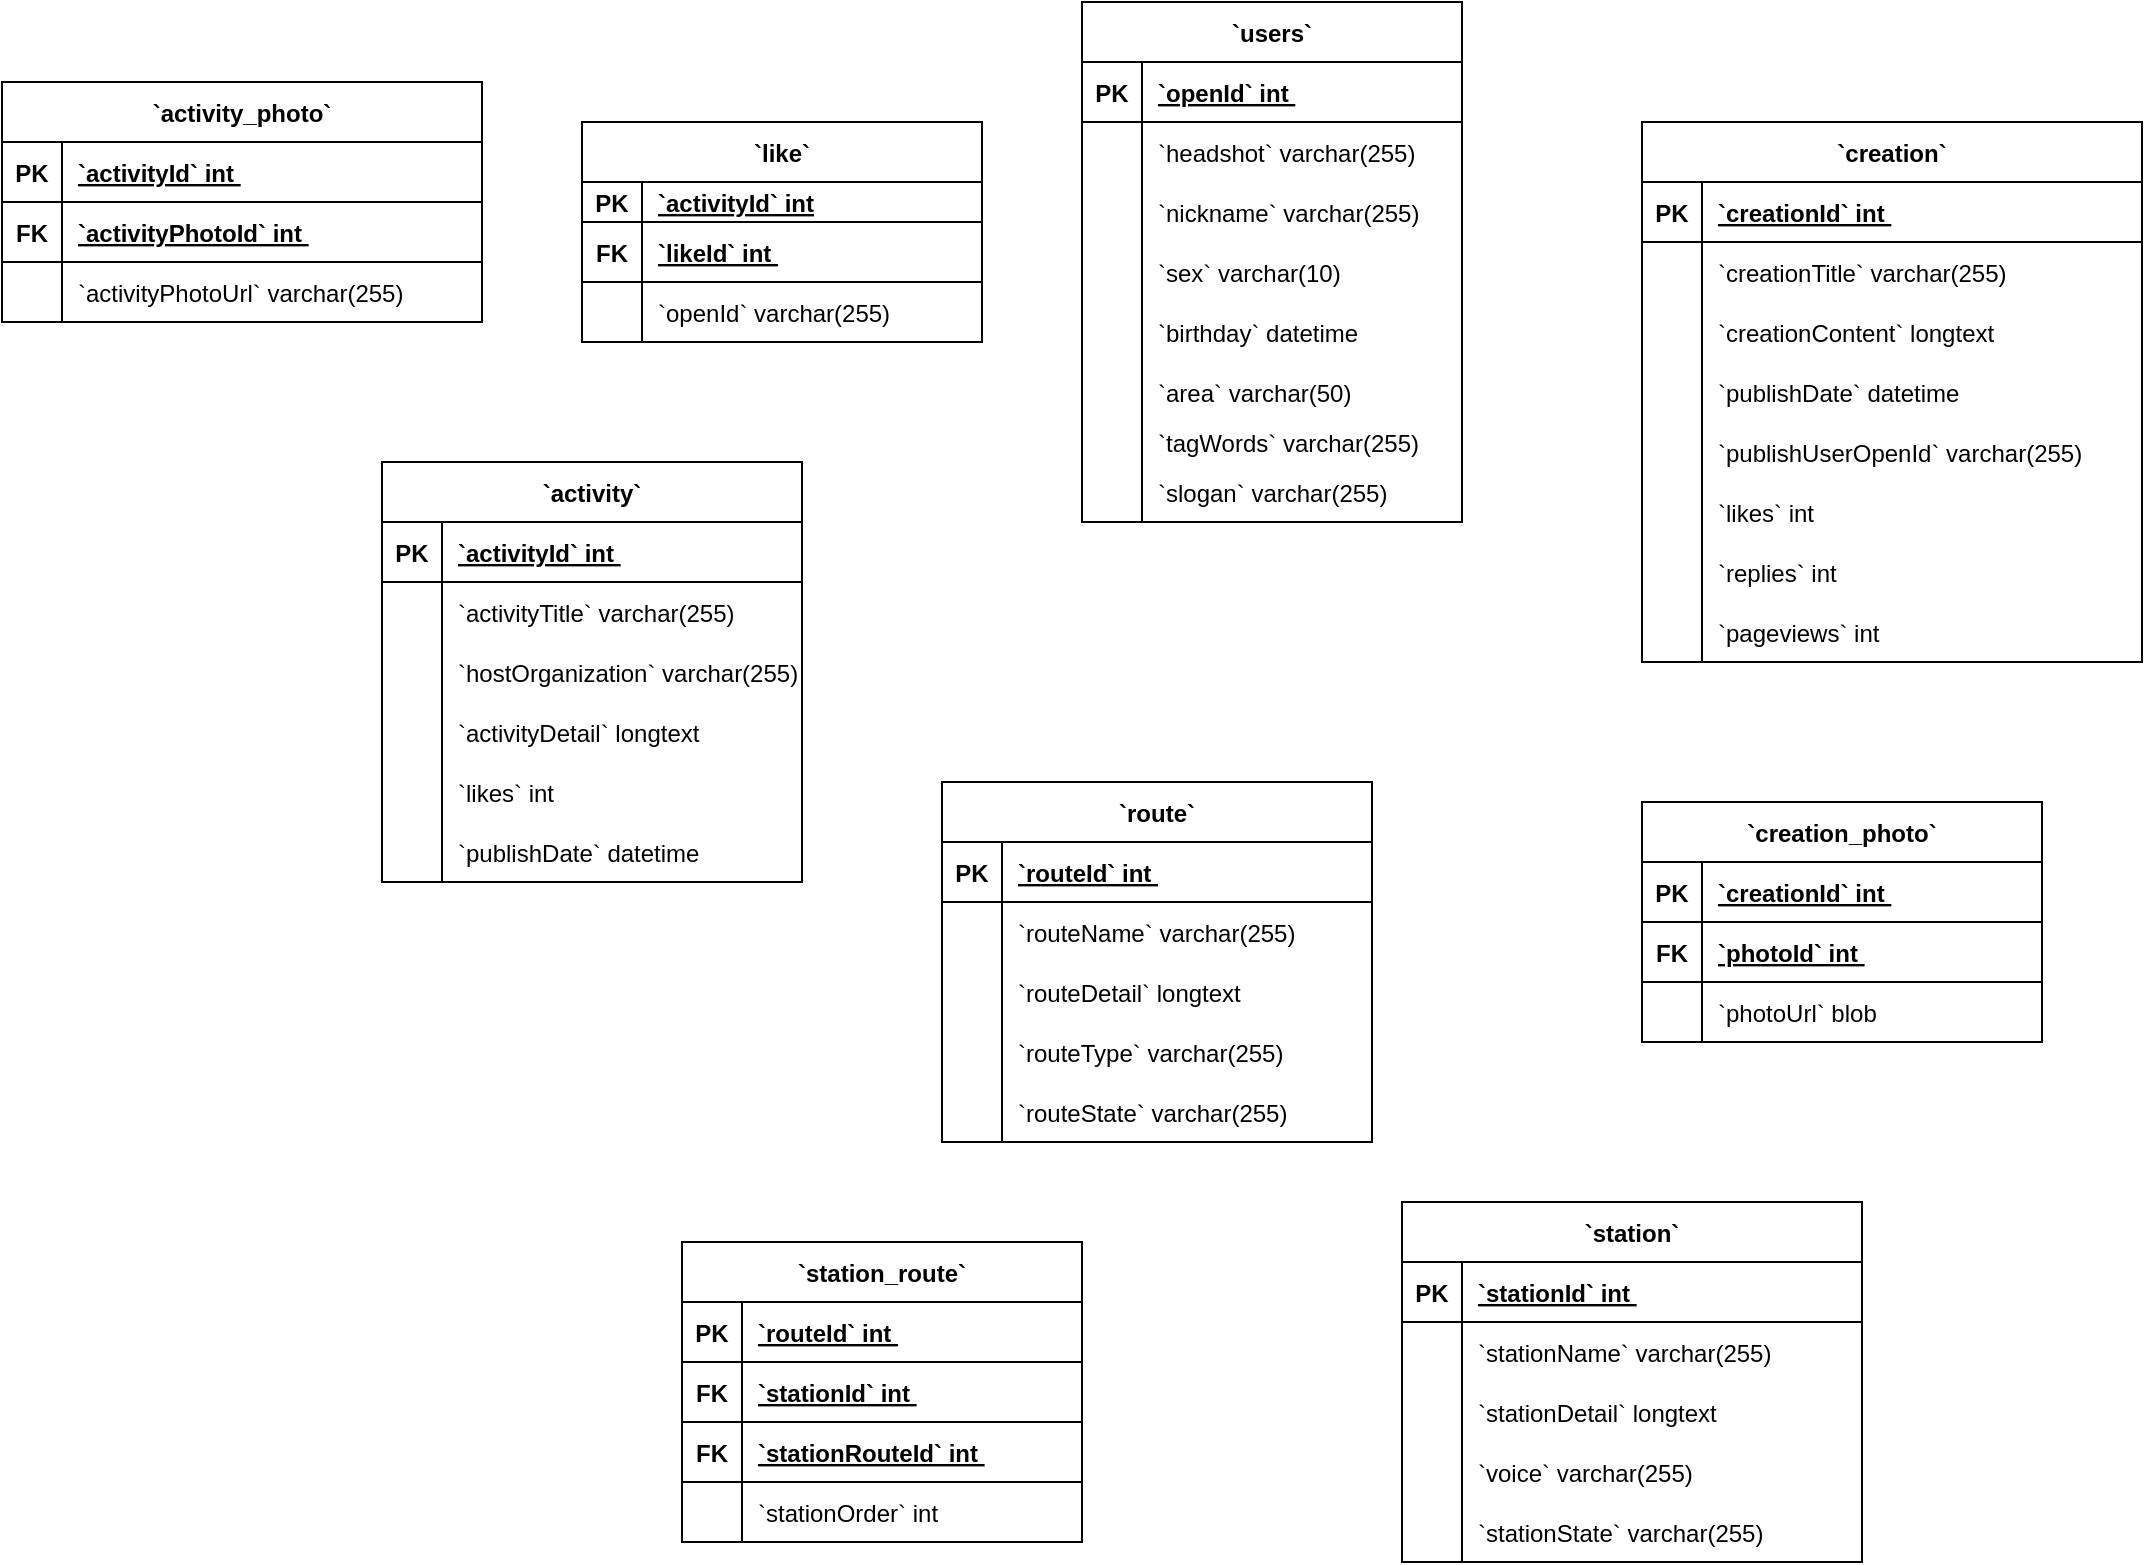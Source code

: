 <mxfile version="20.5.1" type="github">
  <diagram id="R2lEEEUBdFMjLlhIrx00" name="Page-1">
    <mxGraphModel dx="2816" dy="891" grid="1" gridSize="10" guides="1" tooltips="1" connect="1" arrows="1" fold="1" page="1" pageScale="1" pageWidth="850" pageHeight="1100" math="0" shadow="0" extFonts="Permanent Marker^https://fonts.googleapis.com/css?family=Permanent+Marker">
      <root>
        <mxCell id="0" />
        <mxCell id="1" parent="0" />
        <mxCell id="EJQRQw9YelDtH3V-2thK-28" value="`users`" style="shape=table;startSize=30;container=1;collapsible=1;childLayout=tableLayout;fixedRows=1;rowLines=0;fontStyle=1;align=center;resizeLast=1;" vertex="1" parent="1">
          <mxGeometry x="90" y="120" width="190" height="260" as="geometry" />
        </mxCell>
        <mxCell id="EJQRQw9YelDtH3V-2thK-29" value="" style="shape=tableRow;horizontal=0;startSize=0;swimlaneHead=0;swimlaneBody=0;fillColor=none;collapsible=0;dropTarget=0;points=[[0,0.5],[1,0.5]];portConstraint=eastwest;top=0;left=0;right=0;bottom=1;" vertex="1" parent="EJQRQw9YelDtH3V-2thK-28">
          <mxGeometry y="30" width="190" height="30" as="geometry" />
        </mxCell>
        <mxCell id="EJQRQw9YelDtH3V-2thK-30" value="PK" style="shape=partialRectangle;overflow=hidden;connectable=0;fillColor=none;top=0;left=0;bottom=0;right=0;fontStyle=1;" vertex="1" parent="EJQRQw9YelDtH3V-2thK-29">
          <mxGeometry width="30" height="30" as="geometry">
            <mxRectangle width="30" height="30" as="alternateBounds" />
          </mxGeometry>
        </mxCell>
        <mxCell id="EJQRQw9YelDtH3V-2thK-31" value="`openId` int " style="shape=partialRectangle;overflow=hidden;connectable=0;fillColor=none;align=left;top=0;left=0;bottom=0;right=0;spacingLeft=6;fontStyle=5;" vertex="1" parent="EJQRQw9YelDtH3V-2thK-29">
          <mxGeometry x="30" width="160" height="30" as="geometry">
            <mxRectangle width="160" height="30" as="alternateBounds" />
          </mxGeometry>
        </mxCell>
        <mxCell id="EJQRQw9YelDtH3V-2thK-35" value="" style="shape=tableRow;horizontal=0;startSize=0;swimlaneHead=0;swimlaneBody=0;fillColor=none;collapsible=0;dropTarget=0;points=[[0,0.5],[1,0.5]];portConstraint=eastwest;top=0;left=0;right=0;bottom=0;" vertex="1" parent="EJQRQw9YelDtH3V-2thK-28">
          <mxGeometry y="60" width="190" height="30" as="geometry" />
        </mxCell>
        <mxCell id="EJQRQw9YelDtH3V-2thK-36" value="" style="shape=partialRectangle;overflow=hidden;connectable=0;fillColor=none;top=0;left=0;bottom=0;right=0;" vertex="1" parent="EJQRQw9YelDtH3V-2thK-35">
          <mxGeometry width="30" height="30" as="geometry">
            <mxRectangle width="30" height="30" as="alternateBounds" />
          </mxGeometry>
        </mxCell>
        <mxCell id="EJQRQw9YelDtH3V-2thK-37" value="`headshot` varchar(255) " style="shape=partialRectangle;overflow=hidden;connectable=0;fillColor=none;align=left;top=0;left=0;bottom=0;right=0;spacingLeft=6;" vertex="1" parent="EJQRQw9YelDtH3V-2thK-35">
          <mxGeometry x="30" width="160" height="30" as="geometry">
            <mxRectangle width="160" height="30" as="alternateBounds" />
          </mxGeometry>
        </mxCell>
        <mxCell id="EJQRQw9YelDtH3V-2thK-38" value="" style="shape=tableRow;horizontal=0;startSize=0;swimlaneHead=0;swimlaneBody=0;fillColor=none;collapsible=0;dropTarget=0;points=[[0,0.5],[1,0.5]];portConstraint=eastwest;top=0;left=0;right=0;bottom=0;" vertex="1" parent="EJQRQw9YelDtH3V-2thK-28">
          <mxGeometry y="90" width="190" height="30" as="geometry" />
        </mxCell>
        <mxCell id="EJQRQw9YelDtH3V-2thK-39" value="" style="shape=partialRectangle;overflow=hidden;connectable=0;fillColor=none;top=0;left=0;bottom=0;right=0;" vertex="1" parent="EJQRQw9YelDtH3V-2thK-38">
          <mxGeometry width="30" height="30" as="geometry">
            <mxRectangle width="30" height="30" as="alternateBounds" />
          </mxGeometry>
        </mxCell>
        <mxCell id="EJQRQw9YelDtH3V-2thK-40" value="`nickname` varchar(255) " style="shape=partialRectangle;overflow=hidden;connectable=0;fillColor=none;align=left;top=0;left=0;bottom=0;right=0;spacingLeft=6;" vertex="1" parent="EJQRQw9YelDtH3V-2thK-38">
          <mxGeometry x="30" width="160" height="30" as="geometry">
            <mxRectangle width="160" height="30" as="alternateBounds" />
          </mxGeometry>
        </mxCell>
        <mxCell id="EJQRQw9YelDtH3V-2thK-47" value="" style="shape=tableRow;horizontal=0;startSize=0;swimlaneHead=0;swimlaneBody=0;fillColor=none;collapsible=0;dropTarget=0;points=[[0,0.5],[1,0.5]];portConstraint=eastwest;top=0;left=0;right=0;bottom=0;" vertex="1" parent="EJQRQw9YelDtH3V-2thK-28">
          <mxGeometry y="120" width="190" height="30" as="geometry" />
        </mxCell>
        <mxCell id="EJQRQw9YelDtH3V-2thK-48" value="" style="shape=partialRectangle;overflow=hidden;connectable=0;fillColor=none;top=0;left=0;bottom=0;right=0;" vertex="1" parent="EJQRQw9YelDtH3V-2thK-47">
          <mxGeometry width="30" height="30" as="geometry">
            <mxRectangle width="30" height="30" as="alternateBounds" />
          </mxGeometry>
        </mxCell>
        <mxCell id="EJQRQw9YelDtH3V-2thK-49" value="`sex` varchar(10) " style="shape=partialRectangle;overflow=hidden;connectable=0;fillColor=none;align=left;top=0;left=0;bottom=0;right=0;spacingLeft=6;" vertex="1" parent="EJQRQw9YelDtH3V-2thK-47">
          <mxGeometry x="30" width="160" height="30" as="geometry">
            <mxRectangle width="160" height="30" as="alternateBounds" />
          </mxGeometry>
        </mxCell>
        <mxCell id="EJQRQw9YelDtH3V-2thK-53" value="" style="shape=tableRow;horizontal=0;startSize=0;swimlaneHead=0;swimlaneBody=0;fillColor=none;collapsible=0;dropTarget=0;points=[[0,0.5],[1,0.5]];portConstraint=eastwest;top=0;left=0;right=0;bottom=0;" vertex="1" parent="EJQRQw9YelDtH3V-2thK-28">
          <mxGeometry y="150" width="190" height="30" as="geometry" />
        </mxCell>
        <mxCell id="EJQRQw9YelDtH3V-2thK-54" value="" style="shape=partialRectangle;overflow=hidden;connectable=0;fillColor=none;top=0;left=0;bottom=0;right=0;" vertex="1" parent="EJQRQw9YelDtH3V-2thK-53">
          <mxGeometry width="30" height="30" as="geometry">
            <mxRectangle width="30" height="30" as="alternateBounds" />
          </mxGeometry>
        </mxCell>
        <mxCell id="EJQRQw9YelDtH3V-2thK-55" value="`birthday` datetime" style="shape=partialRectangle;overflow=hidden;connectable=0;fillColor=none;align=left;top=0;left=0;bottom=0;right=0;spacingLeft=6;" vertex="1" parent="EJQRQw9YelDtH3V-2thK-53">
          <mxGeometry x="30" width="160" height="30" as="geometry">
            <mxRectangle width="160" height="30" as="alternateBounds" />
          </mxGeometry>
        </mxCell>
        <mxCell id="EJQRQw9YelDtH3V-2thK-56" value="" style="shape=tableRow;horizontal=0;startSize=0;swimlaneHead=0;swimlaneBody=0;fillColor=none;collapsible=0;dropTarget=0;points=[[0,0.5],[1,0.5]];portConstraint=eastwest;top=0;left=0;right=0;bottom=0;" vertex="1" parent="EJQRQw9YelDtH3V-2thK-28">
          <mxGeometry y="180" width="190" height="30" as="geometry" />
        </mxCell>
        <mxCell id="EJQRQw9YelDtH3V-2thK-57" value="" style="shape=partialRectangle;overflow=hidden;connectable=0;fillColor=none;top=0;left=0;bottom=0;right=0;" vertex="1" parent="EJQRQw9YelDtH3V-2thK-56">
          <mxGeometry width="30" height="30" as="geometry">
            <mxRectangle width="30" height="30" as="alternateBounds" />
          </mxGeometry>
        </mxCell>
        <mxCell id="EJQRQw9YelDtH3V-2thK-58" value="`area` varchar(50) " style="shape=partialRectangle;overflow=hidden;connectable=0;fillColor=none;align=left;top=0;left=0;bottom=0;right=0;spacingLeft=6;" vertex="1" parent="EJQRQw9YelDtH3V-2thK-56">
          <mxGeometry x="30" width="160" height="30" as="geometry">
            <mxRectangle width="160" height="30" as="alternateBounds" />
          </mxGeometry>
        </mxCell>
        <mxCell id="EJQRQw9YelDtH3V-2thK-62" value="" style="shape=tableRow;horizontal=0;startSize=0;swimlaneHead=0;swimlaneBody=0;fillColor=none;collapsible=0;dropTarget=0;points=[[0,0.5],[1,0.5]];portConstraint=eastwest;top=0;left=0;right=0;bottom=0;" vertex="1" parent="EJQRQw9YelDtH3V-2thK-28">
          <mxGeometry y="210" width="190" height="20" as="geometry" />
        </mxCell>
        <mxCell id="EJQRQw9YelDtH3V-2thK-63" value="" style="shape=partialRectangle;overflow=hidden;connectable=0;fillColor=none;top=0;left=0;bottom=0;right=0;" vertex="1" parent="EJQRQw9YelDtH3V-2thK-62">
          <mxGeometry width="30" height="20" as="geometry">
            <mxRectangle width="30" height="20" as="alternateBounds" />
          </mxGeometry>
        </mxCell>
        <mxCell id="EJQRQw9YelDtH3V-2thK-64" value="`tagWords` varchar(255) " style="shape=partialRectangle;overflow=hidden;connectable=0;fillColor=none;align=left;top=0;left=0;bottom=0;right=0;spacingLeft=6;" vertex="1" parent="EJQRQw9YelDtH3V-2thK-62">
          <mxGeometry x="30" width="160" height="20" as="geometry">
            <mxRectangle width="160" height="20" as="alternateBounds" />
          </mxGeometry>
        </mxCell>
        <mxCell id="EJQRQw9YelDtH3V-2thK-65" value="" style="shape=tableRow;horizontal=0;startSize=0;swimlaneHead=0;swimlaneBody=0;fillColor=none;collapsible=0;dropTarget=0;points=[[0,0.5],[1,0.5]];portConstraint=eastwest;top=0;left=0;right=0;bottom=0;" vertex="1" parent="EJQRQw9YelDtH3V-2thK-28">
          <mxGeometry y="230" width="190" height="30" as="geometry" />
        </mxCell>
        <mxCell id="EJQRQw9YelDtH3V-2thK-66" value="" style="shape=partialRectangle;overflow=hidden;connectable=0;fillColor=none;top=0;left=0;bottom=0;right=0;" vertex="1" parent="EJQRQw9YelDtH3V-2thK-65">
          <mxGeometry width="30" height="30" as="geometry">
            <mxRectangle width="30" height="30" as="alternateBounds" />
          </mxGeometry>
        </mxCell>
        <mxCell id="EJQRQw9YelDtH3V-2thK-67" value="`slogan` varchar(255) " style="shape=partialRectangle;overflow=hidden;connectable=0;fillColor=none;align=left;top=0;left=0;bottom=0;right=0;spacingLeft=6;" vertex="1" parent="EJQRQw9YelDtH3V-2thK-65">
          <mxGeometry x="30" width="160" height="30" as="geometry">
            <mxRectangle width="160" height="30" as="alternateBounds" />
          </mxGeometry>
        </mxCell>
        <mxCell id="EJQRQw9YelDtH3V-2thK-80" value="`activity`" style="shape=table;startSize=30;container=1;collapsible=1;childLayout=tableLayout;fixedRows=1;rowLines=0;fontStyle=1;align=center;resizeLast=1;" vertex="1" parent="1">
          <mxGeometry x="-260" y="350" width="210" height="210" as="geometry" />
        </mxCell>
        <mxCell id="EJQRQw9YelDtH3V-2thK-81" value="" style="shape=tableRow;horizontal=0;startSize=0;swimlaneHead=0;swimlaneBody=0;fillColor=none;collapsible=0;dropTarget=0;points=[[0,0.5],[1,0.5]];portConstraint=eastwest;top=0;left=0;right=0;bottom=1;" vertex="1" parent="EJQRQw9YelDtH3V-2thK-80">
          <mxGeometry y="30" width="210" height="30" as="geometry" />
        </mxCell>
        <mxCell id="EJQRQw9YelDtH3V-2thK-82" value="PK" style="shape=partialRectangle;overflow=hidden;connectable=0;fillColor=none;top=0;left=0;bottom=0;right=0;fontStyle=1;" vertex="1" parent="EJQRQw9YelDtH3V-2thK-81">
          <mxGeometry width="30" height="30" as="geometry">
            <mxRectangle width="30" height="30" as="alternateBounds" />
          </mxGeometry>
        </mxCell>
        <mxCell id="EJQRQw9YelDtH3V-2thK-83" value="`activityId` int " style="shape=partialRectangle;overflow=hidden;connectable=0;fillColor=none;align=left;top=0;left=0;bottom=0;right=0;spacingLeft=6;fontStyle=5;" vertex="1" parent="EJQRQw9YelDtH3V-2thK-81">
          <mxGeometry x="30" width="180" height="30" as="geometry">
            <mxRectangle width="180" height="30" as="alternateBounds" />
          </mxGeometry>
        </mxCell>
        <mxCell id="EJQRQw9YelDtH3V-2thK-84" value="" style="shape=tableRow;horizontal=0;startSize=0;swimlaneHead=0;swimlaneBody=0;fillColor=none;collapsible=0;dropTarget=0;points=[[0,0.5],[1,0.5]];portConstraint=eastwest;top=0;left=0;right=0;bottom=0;" vertex="1" parent="EJQRQw9YelDtH3V-2thK-80">
          <mxGeometry y="60" width="210" height="30" as="geometry" />
        </mxCell>
        <mxCell id="EJQRQw9YelDtH3V-2thK-85" value="" style="shape=partialRectangle;overflow=hidden;connectable=0;fillColor=none;top=0;left=0;bottom=0;right=0;" vertex="1" parent="EJQRQw9YelDtH3V-2thK-84">
          <mxGeometry width="30" height="30" as="geometry">
            <mxRectangle width="30" height="30" as="alternateBounds" />
          </mxGeometry>
        </mxCell>
        <mxCell id="EJQRQw9YelDtH3V-2thK-86" value="`activityTitle` varchar(255) " style="shape=partialRectangle;overflow=hidden;connectable=0;fillColor=none;align=left;top=0;left=0;bottom=0;right=0;spacingLeft=6;" vertex="1" parent="EJQRQw9YelDtH3V-2thK-84">
          <mxGeometry x="30" width="180" height="30" as="geometry">
            <mxRectangle width="180" height="30" as="alternateBounds" />
          </mxGeometry>
        </mxCell>
        <mxCell id="EJQRQw9YelDtH3V-2thK-87" value="" style="shape=tableRow;horizontal=0;startSize=0;swimlaneHead=0;swimlaneBody=0;fillColor=none;collapsible=0;dropTarget=0;points=[[0,0.5],[1,0.5]];portConstraint=eastwest;top=0;left=0;right=0;bottom=0;" vertex="1" parent="EJQRQw9YelDtH3V-2thK-80">
          <mxGeometry y="90" width="210" height="30" as="geometry" />
        </mxCell>
        <mxCell id="EJQRQw9YelDtH3V-2thK-88" value="" style="shape=partialRectangle;overflow=hidden;connectable=0;fillColor=none;top=0;left=0;bottom=0;right=0;" vertex="1" parent="EJQRQw9YelDtH3V-2thK-87">
          <mxGeometry width="30" height="30" as="geometry">
            <mxRectangle width="30" height="30" as="alternateBounds" />
          </mxGeometry>
        </mxCell>
        <mxCell id="EJQRQw9YelDtH3V-2thK-89" value="`hostOrganization` varchar(255)  " style="shape=partialRectangle;overflow=hidden;connectable=0;fillColor=none;align=left;top=0;left=0;bottom=0;right=0;spacingLeft=6;" vertex="1" parent="EJQRQw9YelDtH3V-2thK-87">
          <mxGeometry x="30" width="180" height="30" as="geometry">
            <mxRectangle width="180" height="30" as="alternateBounds" />
          </mxGeometry>
        </mxCell>
        <mxCell id="EJQRQw9YelDtH3V-2thK-90" value="" style="shape=tableRow;horizontal=0;startSize=0;swimlaneHead=0;swimlaneBody=0;fillColor=none;collapsible=0;dropTarget=0;points=[[0,0.5],[1,0.5]];portConstraint=eastwest;top=0;left=0;right=0;bottom=0;" vertex="1" parent="EJQRQw9YelDtH3V-2thK-80">
          <mxGeometry y="120" width="210" height="30" as="geometry" />
        </mxCell>
        <mxCell id="EJQRQw9YelDtH3V-2thK-91" value="" style="shape=partialRectangle;overflow=hidden;connectable=0;fillColor=none;top=0;left=0;bottom=0;right=0;" vertex="1" parent="EJQRQw9YelDtH3V-2thK-90">
          <mxGeometry width="30" height="30" as="geometry">
            <mxRectangle width="30" height="30" as="alternateBounds" />
          </mxGeometry>
        </mxCell>
        <mxCell id="EJQRQw9YelDtH3V-2thK-92" value="`activityDetail` longtext " style="shape=partialRectangle;overflow=hidden;connectable=0;fillColor=none;align=left;top=0;left=0;bottom=0;right=0;spacingLeft=6;" vertex="1" parent="EJQRQw9YelDtH3V-2thK-90">
          <mxGeometry x="30" width="180" height="30" as="geometry">
            <mxRectangle width="180" height="30" as="alternateBounds" />
          </mxGeometry>
        </mxCell>
        <mxCell id="EJQRQw9YelDtH3V-2thK-93" value="" style="shape=tableRow;horizontal=0;startSize=0;swimlaneHead=0;swimlaneBody=0;fillColor=none;collapsible=0;dropTarget=0;points=[[0,0.5],[1,0.5]];portConstraint=eastwest;top=0;left=0;right=0;bottom=0;" vertex="1" parent="EJQRQw9YelDtH3V-2thK-80">
          <mxGeometry y="150" width="210" height="30" as="geometry" />
        </mxCell>
        <mxCell id="EJQRQw9YelDtH3V-2thK-94" value="" style="shape=partialRectangle;overflow=hidden;connectable=0;fillColor=none;top=0;left=0;bottom=0;right=0;" vertex="1" parent="EJQRQw9YelDtH3V-2thK-93">
          <mxGeometry width="30" height="30" as="geometry">
            <mxRectangle width="30" height="30" as="alternateBounds" />
          </mxGeometry>
        </mxCell>
        <mxCell id="EJQRQw9YelDtH3V-2thK-95" value="`likes` int " style="shape=partialRectangle;overflow=hidden;connectable=0;fillColor=none;align=left;top=0;left=0;bottom=0;right=0;spacingLeft=6;" vertex="1" parent="EJQRQw9YelDtH3V-2thK-93">
          <mxGeometry x="30" width="180" height="30" as="geometry">
            <mxRectangle width="180" height="30" as="alternateBounds" />
          </mxGeometry>
        </mxCell>
        <mxCell id="EJQRQw9YelDtH3V-2thK-96" value="" style="shape=tableRow;horizontal=0;startSize=0;swimlaneHead=0;swimlaneBody=0;fillColor=none;collapsible=0;dropTarget=0;points=[[0,0.5],[1,0.5]];portConstraint=eastwest;top=0;left=0;right=0;bottom=0;" vertex="1" parent="EJQRQw9YelDtH3V-2thK-80">
          <mxGeometry y="180" width="210" height="30" as="geometry" />
        </mxCell>
        <mxCell id="EJQRQw9YelDtH3V-2thK-97" value="" style="shape=partialRectangle;overflow=hidden;connectable=0;fillColor=none;top=0;left=0;bottom=0;right=0;" vertex="1" parent="EJQRQw9YelDtH3V-2thK-96">
          <mxGeometry width="30" height="30" as="geometry">
            <mxRectangle width="30" height="30" as="alternateBounds" />
          </mxGeometry>
        </mxCell>
        <mxCell id="EJQRQw9YelDtH3V-2thK-98" value="`publishDate` datetime " style="shape=partialRectangle;overflow=hidden;connectable=0;fillColor=none;align=left;top=0;left=0;bottom=0;right=0;spacingLeft=6;" vertex="1" parent="EJQRQw9YelDtH3V-2thK-96">
          <mxGeometry x="30" width="180" height="30" as="geometry">
            <mxRectangle width="180" height="30" as="alternateBounds" />
          </mxGeometry>
        </mxCell>
        <mxCell id="EJQRQw9YelDtH3V-2thK-99" value="`activity_photo`" style="shape=table;startSize=30;container=1;collapsible=1;childLayout=tableLayout;fixedRows=1;rowLines=0;fontStyle=1;align=center;resizeLast=1;" vertex="1" parent="1">
          <mxGeometry x="-450" y="160" width="240" height="120" as="geometry" />
        </mxCell>
        <mxCell id="EJQRQw9YelDtH3V-2thK-100" value="" style="shape=tableRow;horizontal=0;startSize=0;swimlaneHead=0;swimlaneBody=0;fillColor=none;collapsible=0;dropTarget=0;points=[[0,0.5],[1,0.5]];portConstraint=eastwest;top=0;left=0;right=0;bottom=1;" vertex="1" parent="EJQRQw9YelDtH3V-2thK-99">
          <mxGeometry y="30" width="240" height="30" as="geometry" />
        </mxCell>
        <mxCell id="EJQRQw9YelDtH3V-2thK-101" value="PK" style="shape=partialRectangle;overflow=hidden;connectable=0;fillColor=none;top=0;left=0;bottom=0;right=0;fontStyle=1;" vertex="1" parent="EJQRQw9YelDtH3V-2thK-100">
          <mxGeometry width="30" height="30" as="geometry">
            <mxRectangle width="30" height="30" as="alternateBounds" />
          </mxGeometry>
        </mxCell>
        <mxCell id="EJQRQw9YelDtH3V-2thK-102" value="`activityId` int " style="shape=partialRectangle;overflow=hidden;connectable=0;fillColor=none;align=left;top=0;left=0;bottom=0;right=0;spacingLeft=6;fontStyle=5;" vertex="1" parent="EJQRQw9YelDtH3V-2thK-100">
          <mxGeometry x="30" width="210" height="30" as="geometry">
            <mxRectangle width="210" height="30" as="alternateBounds" />
          </mxGeometry>
        </mxCell>
        <mxCell id="EJQRQw9YelDtH3V-2thK-103" value="" style="shape=tableRow;horizontal=0;startSize=0;swimlaneHead=0;swimlaneBody=0;fillColor=none;collapsible=0;dropTarget=0;points=[[0,0.5],[1,0.5]];portConstraint=eastwest;top=0;left=0;right=0;bottom=1;" vertex="1" parent="EJQRQw9YelDtH3V-2thK-99">
          <mxGeometry y="60" width="240" height="30" as="geometry" />
        </mxCell>
        <mxCell id="EJQRQw9YelDtH3V-2thK-104" value="FK" style="shape=partialRectangle;overflow=hidden;connectable=0;fillColor=none;top=0;left=0;bottom=0;right=0;fontStyle=1;" vertex="1" parent="EJQRQw9YelDtH3V-2thK-103">
          <mxGeometry width="30" height="30" as="geometry">
            <mxRectangle width="30" height="30" as="alternateBounds" />
          </mxGeometry>
        </mxCell>
        <mxCell id="EJQRQw9YelDtH3V-2thK-105" value="`activityPhotoId` int " style="shape=partialRectangle;overflow=hidden;connectable=0;fillColor=none;align=left;top=0;left=0;bottom=0;right=0;spacingLeft=6;fontStyle=5;" vertex="1" parent="EJQRQw9YelDtH3V-2thK-103">
          <mxGeometry x="30" width="210" height="30" as="geometry">
            <mxRectangle width="210" height="30" as="alternateBounds" />
          </mxGeometry>
        </mxCell>
        <mxCell id="EJQRQw9YelDtH3V-2thK-106" value="" style="shape=tableRow;horizontal=0;startSize=0;swimlaneHead=0;swimlaneBody=0;fillColor=none;collapsible=0;dropTarget=0;points=[[0,0.5],[1,0.5]];portConstraint=eastwest;top=0;left=0;right=0;bottom=0;" vertex="1" parent="EJQRQw9YelDtH3V-2thK-99">
          <mxGeometry y="90" width="240" height="30" as="geometry" />
        </mxCell>
        <mxCell id="EJQRQw9YelDtH3V-2thK-107" value="" style="shape=partialRectangle;overflow=hidden;connectable=0;fillColor=none;top=0;left=0;bottom=0;right=0;" vertex="1" parent="EJQRQw9YelDtH3V-2thK-106">
          <mxGeometry width="30" height="30" as="geometry">
            <mxRectangle width="30" height="30" as="alternateBounds" />
          </mxGeometry>
        </mxCell>
        <mxCell id="EJQRQw9YelDtH3V-2thK-108" value="`activityPhotoUrl` varchar(255) " style="shape=partialRectangle;overflow=hidden;connectable=0;fillColor=none;align=left;top=0;left=0;bottom=0;right=0;spacingLeft=6;" vertex="1" parent="EJQRQw9YelDtH3V-2thK-106">
          <mxGeometry x="30" width="210" height="30" as="geometry">
            <mxRectangle width="210" height="30" as="alternateBounds" />
          </mxGeometry>
        </mxCell>
        <mxCell id="EJQRQw9YelDtH3V-2thK-109" value="`creation`" style="shape=table;startSize=30;container=1;collapsible=1;childLayout=tableLayout;fixedRows=1;rowLines=0;fontStyle=1;align=center;resizeLast=1;" vertex="1" parent="1">
          <mxGeometry x="370" y="180" width="250" height="270" as="geometry" />
        </mxCell>
        <mxCell id="EJQRQw9YelDtH3V-2thK-110" value="" style="shape=tableRow;horizontal=0;startSize=0;swimlaneHead=0;swimlaneBody=0;fillColor=none;collapsible=0;dropTarget=0;points=[[0,0.5],[1,0.5]];portConstraint=eastwest;top=0;left=0;right=0;bottom=1;" vertex="1" parent="EJQRQw9YelDtH3V-2thK-109">
          <mxGeometry y="30" width="250" height="30" as="geometry" />
        </mxCell>
        <mxCell id="EJQRQw9YelDtH3V-2thK-111" value="PK" style="shape=partialRectangle;overflow=hidden;connectable=0;fillColor=none;top=0;left=0;bottom=0;right=0;fontStyle=1;" vertex="1" parent="EJQRQw9YelDtH3V-2thK-110">
          <mxGeometry width="30" height="30" as="geometry">
            <mxRectangle width="30" height="30" as="alternateBounds" />
          </mxGeometry>
        </mxCell>
        <mxCell id="EJQRQw9YelDtH3V-2thK-112" value="`creationId` int " style="shape=partialRectangle;overflow=hidden;connectable=0;fillColor=none;align=left;top=0;left=0;bottom=0;right=0;spacingLeft=6;fontStyle=5;" vertex="1" parent="EJQRQw9YelDtH3V-2thK-110">
          <mxGeometry x="30" width="220" height="30" as="geometry">
            <mxRectangle width="220" height="30" as="alternateBounds" />
          </mxGeometry>
        </mxCell>
        <mxCell id="EJQRQw9YelDtH3V-2thK-113" value="" style="shape=tableRow;horizontal=0;startSize=0;swimlaneHead=0;swimlaneBody=0;fillColor=none;collapsible=0;dropTarget=0;points=[[0,0.5],[1,0.5]];portConstraint=eastwest;top=0;left=0;right=0;bottom=0;" vertex="1" parent="EJQRQw9YelDtH3V-2thK-109">
          <mxGeometry y="60" width="250" height="30" as="geometry" />
        </mxCell>
        <mxCell id="EJQRQw9YelDtH3V-2thK-114" value="" style="shape=partialRectangle;overflow=hidden;connectable=0;fillColor=none;top=0;left=0;bottom=0;right=0;" vertex="1" parent="EJQRQw9YelDtH3V-2thK-113">
          <mxGeometry width="30" height="30" as="geometry">
            <mxRectangle width="30" height="30" as="alternateBounds" />
          </mxGeometry>
        </mxCell>
        <mxCell id="EJQRQw9YelDtH3V-2thK-115" value="`creationTitle` varchar(255) " style="shape=partialRectangle;overflow=hidden;connectable=0;fillColor=none;align=left;top=0;left=0;bottom=0;right=0;spacingLeft=6;" vertex="1" parent="EJQRQw9YelDtH3V-2thK-113">
          <mxGeometry x="30" width="220" height="30" as="geometry">
            <mxRectangle width="220" height="30" as="alternateBounds" />
          </mxGeometry>
        </mxCell>
        <mxCell id="EJQRQw9YelDtH3V-2thK-116" value="" style="shape=tableRow;horizontal=0;startSize=0;swimlaneHead=0;swimlaneBody=0;fillColor=none;collapsible=0;dropTarget=0;points=[[0,0.5],[1,0.5]];portConstraint=eastwest;top=0;left=0;right=0;bottom=0;" vertex="1" parent="EJQRQw9YelDtH3V-2thK-109">
          <mxGeometry y="90" width="250" height="30" as="geometry" />
        </mxCell>
        <mxCell id="EJQRQw9YelDtH3V-2thK-117" value="" style="shape=partialRectangle;overflow=hidden;connectable=0;fillColor=none;top=0;left=0;bottom=0;right=0;" vertex="1" parent="EJQRQw9YelDtH3V-2thK-116">
          <mxGeometry width="30" height="30" as="geometry">
            <mxRectangle width="30" height="30" as="alternateBounds" />
          </mxGeometry>
        </mxCell>
        <mxCell id="EJQRQw9YelDtH3V-2thK-118" value="`creationContent` longtext " style="shape=partialRectangle;overflow=hidden;connectable=0;fillColor=none;align=left;top=0;left=0;bottom=0;right=0;spacingLeft=6;" vertex="1" parent="EJQRQw9YelDtH3V-2thK-116">
          <mxGeometry x="30" width="220" height="30" as="geometry">
            <mxRectangle width="220" height="30" as="alternateBounds" />
          </mxGeometry>
        </mxCell>
        <mxCell id="EJQRQw9YelDtH3V-2thK-119" value="" style="shape=tableRow;horizontal=0;startSize=0;swimlaneHead=0;swimlaneBody=0;fillColor=none;collapsible=0;dropTarget=0;points=[[0,0.5],[1,0.5]];portConstraint=eastwest;top=0;left=0;right=0;bottom=0;" vertex="1" parent="EJQRQw9YelDtH3V-2thK-109">
          <mxGeometry y="120" width="250" height="30" as="geometry" />
        </mxCell>
        <mxCell id="EJQRQw9YelDtH3V-2thK-120" value="" style="shape=partialRectangle;overflow=hidden;connectable=0;fillColor=none;top=0;left=0;bottom=0;right=0;" vertex="1" parent="EJQRQw9YelDtH3V-2thK-119">
          <mxGeometry width="30" height="30" as="geometry">
            <mxRectangle width="30" height="30" as="alternateBounds" />
          </mxGeometry>
        </mxCell>
        <mxCell id="EJQRQw9YelDtH3V-2thK-121" value="`publishDate` datetime " style="shape=partialRectangle;overflow=hidden;connectable=0;fillColor=none;align=left;top=0;left=0;bottom=0;right=0;spacingLeft=6;" vertex="1" parent="EJQRQw9YelDtH3V-2thK-119">
          <mxGeometry x="30" width="220" height="30" as="geometry">
            <mxRectangle width="220" height="30" as="alternateBounds" />
          </mxGeometry>
        </mxCell>
        <mxCell id="EJQRQw9YelDtH3V-2thK-122" value="" style="shape=tableRow;horizontal=0;startSize=0;swimlaneHead=0;swimlaneBody=0;fillColor=none;collapsible=0;dropTarget=0;points=[[0,0.5],[1,0.5]];portConstraint=eastwest;top=0;left=0;right=0;bottom=0;" vertex="1" parent="EJQRQw9YelDtH3V-2thK-109">
          <mxGeometry y="150" width="250" height="30" as="geometry" />
        </mxCell>
        <mxCell id="EJQRQw9YelDtH3V-2thK-123" value="" style="shape=partialRectangle;overflow=hidden;connectable=0;fillColor=none;top=0;left=0;bottom=0;right=0;" vertex="1" parent="EJQRQw9YelDtH3V-2thK-122">
          <mxGeometry width="30" height="30" as="geometry">
            <mxRectangle width="30" height="30" as="alternateBounds" />
          </mxGeometry>
        </mxCell>
        <mxCell id="EJQRQw9YelDtH3V-2thK-124" value="`publishUserOpenId` varchar(255) " style="shape=partialRectangle;overflow=hidden;connectable=0;fillColor=none;align=left;top=0;left=0;bottom=0;right=0;spacingLeft=6;" vertex="1" parent="EJQRQw9YelDtH3V-2thK-122">
          <mxGeometry x="30" width="220" height="30" as="geometry">
            <mxRectangle width="220" height="30" as="alternateBounds" />
          </mxGeometry>
        </mxCell>
        <mxCell id="EJQRQw9YelDtH3V-2thK-125" value="" style="shape=tableRow;horizontal=0;startSize=0;swimlaneHead=0;swimlaneBody=0;fillColor=none;collapsible=0;dropTarget=0;points=[[0,0.5],[1,0.5]];portConstraint=eastwest;top=0;left=0;right=0;bottom=0;" vertex="1" parent="EJQRQw9YelDtH3V-2thK-109">
          <mxGeometry y="180" width="250" height="30" as="geometry" />
        </mxCell>
        <mxCell id="EJQRQw9YelDtH3V-2thK-126" value="" style="shape=partialRectangle;overflow=hidden;connectable=0;fillColor=none;top=0;left=0;bottom=0;right=0;" vertex="1" parent="EJQRQw9YelDtH3V-2thK-125">
          <mxGeometry width="30" height="30" as="geometry">
            <mxRectangle width="30" height="30" as="alternateBounds" />
          </mxGeometry>
        </mxCell>
        <mxCell id="EJQRQw9YelDtH3V-2thK-127" value="`likes` int " style="shape=partialRectangle;overflow=hidden;connectable=0;fillColor=none;align=left;top=0;left=0;bottom=0;right=0;spacingLeft=6;" vertex="1" parent="EJQRQw9YelDtH3V-2thK-125">
          <mxGeometry x="30" width="220" height="30" as="geometry">
            <mxRectangle width="220" height="30" as="alternateBounds" />
          </mxGeometry>
        </mxCell>
        <mxCell id="EJQRQw9YelDtH3V-2thK-128" value="" style="shape=tableRow;horizontal=0;startSize=0;swimlaneHead=0;swimlaneBody=0;fillColor=none;collapsible=0;dropTarget=0;points=[[0,0.5],[1,0.5]];portConstraint=eastwest;top=0;left=0;right=0;bottom=0;" vertex="1" parent="EJQRQw9YelDtH3V-2thK-109">
          <mxGeometry y="210" width="250" height="30" as="geometry" />
        </mxCell>
        <mxCell id="EJQRQw9YelDtH3V-2thK-129" value="" style="shape=partialRectangle;overflow=hidden;connectable=0;fillColor=none;top=0;left=0;bottom=0;right=0;" vertex="1" parent="EJQRQw9YelDtH3V-2thK-128">
          <mxGeometry width="30" height="30" as="geometry">
            <mxRectangle width="30" height="30" as="alternateBounds" />
          </mxGeometry>
        </mxCell>
        <mxCell id="EJQRQw9YelDtH3V-2thK-130" value="`replies` int " style="shape=partialRectangle;overflow=hidden;connectable=0;fillColor=none;align=left;top=0;left=0;bottom=0;right=0;spacingLeft=6;" vertex="1" parent="EJQRQw9YelDtH3V-2thK-128">
          <mxGeometry x="30" width="220" height="30" as="geometry">
            <mxRectangle width="220" height="30" as="alternateBounds" />
          </mxGeometry>
        </mxCell>
        <mxCell id="EJQRQw9YelDtH3V-2thK-131" value="" style="shape=tableRow;horizontal=0;startSize=0;swimlaneHead=0;swimlaneBody=0;fillColor=none;collapsible=0;dropTarget=0;points=[[0,0.5],[1,0.5]];portConstraint=eastwest;top=0;left=0;right=0;bottom=0;" vertex="1" parent="EJQRQw9YelDtH3V-2thK-109">
          <mxGeometry y="240" width="250" height="30" as="geometry" />
        </mxCell>
        <mxCell id="EJQRQw9YelDtH3V-2thK-132" value="" style="shape=partialRectangle;overflow=hidden;connectable=0;fillColor=none;top=0;left=0;bottom=0;right=0;" vertex="1" parent="EJQRQw9YelDtH3V-2thK-131">
          <mxGeometry width="30" height="30" as="geometry">
            <mxRectangle width="30" height="30" as="alternateBounds" />
          </mxGeometry>
        </mxCell>
        <mxCell id="EJQRQw9YelDtH3V-2thK-133" value="`pageviews` int " style="shape=partialRectangle;overflow=hidden;connectable=0;fillColor=none;align=left;top=0;left=0;bottom=0;right=0;spacingLeft=6;" vertex="1" parent="EJQRQw9YelDtH3V-2thK-131">
          <mxGeometry x="30" width="220" height="30" as="geometry">
            <mxRectangle width="220" height="30" as="alternateBounds" />
          </mxGeometry>
        </mxCell>
        <mxCell id="EJQRQw9YelDtH3V-2thK-134" value="`creation_photo`" style="shape=table;startSize=30;container=1;collapsible=1;childLayout=tableLayout;fixedRows=1;rowLines=0;fontStyle=1;align=center;resizeLast=1;" vertex="1" parent="1">
          <mxGeometry x="370" y="520" width="200" height="120" as="geometry" />
        </mxCell>
        <mxCell id="EJQRQw9YelDtH3V-2thK-135" value="" style="shape=tableRow;horizontal=0;startSize=0;swimlaneHead=0;swimlaneBody=0;fillColor=none;collapsible=0;dropTarget=0;points=[[0,0.5],[1,0.5]];portConstraint=eastwest;top=0;left=0;right=0;bottom=1;" vertex="1" parent="EJQRQw9YelDtH3V-2thK-134">
          <mxGeometry y="30" width="200" height="30" as="geometry" />
        </mxCell>
        <mxCell id="EJQRQw9YelDtH3V-2thK-136" value="PK" style="shape=partialRectangle;overflow=hidden;connectable=0;fillColor=none;top=0;left=0;bottom=0;right=0;fontStyle=1;" vertex="1" parent="EJQRQw9YelDtH3V-2thK-135">
          <mxGeometry width="30" height="30" as="geometry">
            <mxRectangle width="30" height="30" as="alternateBounds" />
          </mxGeometry>
        </mxCell>
        <mxCell id="EJQRQw9YelDtH3V-2thK-137" value="`creationId` int " style="shape=partialRectangle;overflow=hidden;connectable=0;fillColor=none;align=left;top=0;left=0;bottom=0;right=0;spacingLeft=6;fontStyle=5;" vertex="1" parent="EJQRQw9YelDtH3V-2thK-135">
          <mxGeometry x="30" width="170" height="30" as="geometry">
            <mxRectangle width="170" height="30" as="alternateBounds" />
          </mxGeometry>
        </mxCell>
        <mxCell id="EJQRQw9YelDtH3V-2thK-138" value="" style="shape=tableRow;horizontal=0;startSize=0;swimlaneHead=0;swimlaneBody=0;fillColor=none;collapsible=0;dropTarget=0;points=[[0,0.5],[1,0.5]];portConstraint=eastwest;top=0;left=0;right=0;bottom=1;" vertex="1" parent="EJQRQw9YelDtH3V-2thK-134">
          <mxGeometry y="60" width="200" height="30" as="geometry" />
        </mxCell>
        <mxCell id="EJQRQw9YelDtH3V-2thK-139" value="FK" style="shape=partialRectangle;overflow=hidden;connectable=0;fillColor=none;top=0;left=0;bottom=0;right=0;fontStyle=1;" vertex="1" parent="EJQRQw9YelDtH3V-2thK-138">
          <mxGeometry width="30" height="30" as="geometry">
            <mxRectangle width="30" height="30" as="alternateBounds" />
          </mxGeometry>
        </mxCell>
        <mxCell id="EJQRQw9YelDtH3V-2thK-140" value="`photoId` int " style="shape=partialRectangle;overflow=hidden;connectable=0;fillColor=none;align=left;top=0;left=0;bottom=0;right=0;spacingLeft=6;fontStyle=5;" vertex="1" parent="EJQRQw9YelDtH3V-2thK-138">
          <mxGeometry x="30" width="170" height="30" as="geometry">
            <mxRectangle width="170" height="30" as="alternateBounds" />
          </mxGeometry>
        </mxCell>
        <mxCell id="EJQRQw9YelDtH3V-2thK-141" value="" style="shape=tableRow;horizontal=0;startSize=0;swimlaneHead=0;swimlaneBody=0;fillColor=none;collapsible=0;dropTarget=0;points=[[0,0.5],[1,0.5]];portConstraint=eastwest;top=0;left=0;right=0;bottom=0;" vertex="1" parent="EJQRQw9YelDtH3V-2thK-134">
          <mxGeometry y="90" width="200" height="30" as="geometry" />
        </mxCell>
        <mxCell id="EJQRQw9YelDtH3V-2thK-142" value="" style="shape=partialRectangle;overflow=hidden;connectable=0;fillColor=none;top=0;left=0;bottom=0;right=0;" vertex="1" parent="EJQRQw9YelDtH3V-2thK-141">
          <mxGeometry width="30" height="30" as="geometry">
            <mxRectangle width="30" height="30" as="alternateBounds" />
          </mxGeometry>
        </mxCell>
        <mxCell id="EJQRQw9YelDtH3V-2thK-143" value="`photoUrl` blob " style="shape=partialRectangle;overflow=hidden;connectable=0;fillColor=none;align=left;top=0;left=0;bottom=0;right=0;spacingLeft=6;" vertex="1" parent="EJQRQw9YelDtH3V-2thK-141">
          <mxGeometry x="30" width="170" height="30" as="geometry">
            <mxRectangle width="170" height="30" as="alternateBounds" />
          </mxGeometry>
        </mxCell>
        <mxCell id="EJQRQw9YelDtH3V-2thK-144" value="`like`" style="shape=table;startSize=30;container=1;collapsible=1;childLayout=tableLayout;fixedRows=1;rowLines=0;fontStyle=1;align=center;resizeLast=1;" vertex="1" parent="1">
          <mxGeometry x="-160" y="180" width="200" height="110" as="geometry" />
        </mxCell>
        <mxCell id="EJQRQw9YelDtH3V-2thK-145" value="" style="shape=tableRow;horizontal=0;startSize=0;swimlaneHead=0;swimlaneBody=0;fillColor=none;collapsible=0;dropTarget=0;points=[[0,0.5],[1,0.5]];portConstraint=eastwest;top=0;left=0;right=0;bottom=1;" vertex="1" parent="EJQRQw9YelDtH3V-2thK-144">
          <mxGeometry y="30" width="200" height="20" as="geometry" />
        </mxCell>
        <mxCell id="EJQRQw9YelDtH3V-2thK-146" value="PK" style="shape=partialRectangle;overflow=hidden;connectable=0;fillColor=none;top=0;left=0;bottom=0;right=0;fontStyle=1;" vertex="1" parent="EJQRQw9YelDtH3V-2thK-145">
          <mxGeometry width="30" height="20" as="geometry">
            <mxRectangle width="30" height="20" as="alternateBounds" />
          </mxGeometry>
        </mxCell>
        <mxCell id="EJQRQw9YelDtH3V-2thK-147" value="`activityId` int" style="shape=partialRectangle;overflow=hidden;connectable=0;fillColor=none;align=left;top=0;left=0;bottom=0;right=0;spacingLeft=6;fontStyle=5;" vertex="1" parent="EJQRQw9YelDtH3V-2thK-145">
          <mxGeometry x="30" width="170" height="20" as="geometry">
            <mxRectangle width="170" height="20" as="alternateBounds" />
          </mxGeometry>
        </mxCell>
        <mxCell id="EJQRQw9YelDtH3V-2thK-148" value="" style="shape=tableRow;horizontal=0;startSize=0;swimlaneHead=0;swimlaneBody=0;fillColor=none;collapsible=0;dropTarget=0;points=[[0,0.5],[1,0.5]];portConstraint=eastwest;top=0;left=0;right=0;bottom=1;" vertex="1" parent="EJQRQw9YelDtH3V-2thK-144">
          <mxGeometry y="50" width="200" height="30" as="geometry" />
        </mxCell>
        <mxCell id="EJQRQw9YelDtH3V-2thK-149" value="FK" style="shape=partialRectangle;overflow=hidden;connectable=0;fillColor=none;top=0;left=0;bottom=0;right=0;fontStyle=1;" vertex="1" parent="EJQRQw9YelDtH3V-2thK-148">
          <mxGeometry width="30" height="30" as="geometry">
            <mxRectangle width="30" height="30" as="alternateBounds" />
          </mxGeometry>
        </mxCell>
        <mxCell id="EJQRQw9YelDtH3V-2thK-150" value="`likeId` int " style="shape=partialRectangle;overflow=hidden;connectable=0;fillColor=none;align=left;top=0;left=0;bottom=0;right=0;spacingLeft=6;fontStyle=5;" vertex="1" parent="EJQRQw9YelDtH3V-2thK-148">
          <mxGeometry x="30" width="170" height="30" as="geometry">
            <mxRectangle width="170" height="30" as="alternateBounds" />
          </mxGeometry>
        </mxCell>
        <mxCell id="EJQRQw9YelDtH3V-2thK-151" value="" style="shape=tableRow;horizontal=0;startSize=0;swimlaneHead=0;swimlaneBody=0;fillColor=none;collapsible=0;dropTarget=0;points=[[0,0.5],[1,0.5]];portConstraint=eastwest;top=0;left=0;right=0;bottom=0;" vertex="1" parent="EJQRQw9YelDtH3V-2thK-144">
          <mxGeometry y="80" width="200" height="30" as="geometry" />
        </mxCell>
        <mxCell id="EJQRQw9YelDtH3V-2thK-152" value="" style="shape=partialRectangle;overflow=hidden;connectable=0;fillColor=none;top=0;left=0;bottom=0;right=0;" vertex="1" parent="EJQRQw9YelDtH3V-2thK-151">
          <mxGeometry width="30" height="30" as="geometry">
            <mxRectangle width="30" height="30" as="alternateBounds" />
          </mxGeometry>
        </mxCell>
        <mxCell id="EJQRQw9YelDtH3V-2thK-153" value="`openId` varchar(255) " style="shape=partialRectangle;overflow=hidden;connectable=0;fillColor=none;align=left;top=0;left=0;bottom=0;right=0;spacingLeft=6;" vertex="1" parent="EJQRQw9YelDtH3V-2thK-151">
          <mxGeometry x="30" width="170" height="30" as="geometry">
            <mxRectangle width="170" height="30" as="alternateBounds" />
          </mxGeometry>
        </mxCell>
        <mxCell id="EJQRQw9YelDtH3V-2thK-168" value="`route`" style="shape=table;startSize=30;container=1;collapsible=1;childLayout=tableLayout;fixedRows=1;rowLines=0;fontStyle=1;align=center;resizeLast=1;" vertex="1" parent="1">
          <mxGeometry x="20" y="510" width="215" height="180" as="geometry" />
        </mxCell>
        <mxCell id="EJQRQw9YelDtH3V-2thK-169" value="" style="shape=tableRow;horizontal=0;startSize=0;swimlaneHead=0;swimlaneBody=0;fillColor=none;collapsible=0;dropTarget=0;points=[[0,0.5],[1,0.5]];portConstraint=eastwest;top=0;left=0;right=0;bottom=1;" vertex="1" parent="EJQRQw9YelDtH3V-2thK-168">
          <mxGeometry y="30" width="215" height="30" as="geometry" />
        </mxCell>
        <mxCell id="EJQRQw9YelDtH3V-2thK-170" value="PK" style="shape=partialRectangle;overflow=hidden;connectable=0;fillColor=none;top=0;left=0;bottom=0;right=0;fontStyle=1;" vertex="1" parent="EJQRQw9YelDtH3V-2thK-169">
          <mxGeometry width="30" height="30" as="geometry">
            <mxRectangle width="30" height="30" as="alternateBounds" />
          </mxGeometry>
        </mxCell>
        <mxCell id="EJQRQw9YelDtH3V-2thK-171" value="`routeId` int " style="shape=partialRectangle;overflow=hidden;connectable=0;fillColor=none;align=left;top=0;left=0;bottom=0;right=0;spacingLeft=6;fontStyle=5;" vertex="1" parent="EJQRQw9YelDtH3V-2thK-169">
          <mxGeometry x="30" width="185" height="30" as="geometry">
            <mxRectangle width="185" height="30" as="alternateBounds" />
          </mxGeometry>
        </mxCell>
        <mxCell id="EJQRQw9YelDtH3V-2thK-172" value="" style="shape=tableRow;horizontal=0;startSize=0;swimlaneHead=0;swimlaneBody=0;fillColor=none;collapsible=0;dropTarget=0;points=[[0,0.5],[1,0.5]];portConstraint=eastwest;top=0;left=0;right=0;bottom=0;" vertex="1" parent="EJQRQw9YelDtH3V-2thK-168">
          <mxGeometry y="60" width="215" height="30" as="geometry" />
        </mxCell>
        <mxCell id="EJQRQw9YelDtH3V-2thK-173" value="" style="shape=partialRectangle;overflow=hidden;connectable=0;fillColor=none;top=0;left=0;bottom=0;right=0;" vertex="1" parent="EJQRQw9YelDtH3V-2thK-172">
          <mxGeometry width="30" height="30" as="geometry">
            <mxRectangle width="30" height="30" as="alternateBounds" />
          </mxGeometry>
        </mxCell>
        <mxCell id="EJQRQw9YelDtH3V-2thK-174" value="`routeName` varchar(255) " style="shape=partialRectangle;overflow=hidden;connectable=0;fillColor=none;align=left;top=0;left=0;bottom=0;right=0;spacingLeft=6;" vertex="1" parent="EJQRQw9YelDtH3V-2thK-172">
          <mxGeometry x="30" width="185" height="30" as="geometry">
            <mxRectangle width="185" height="30" as="alternateBounds" />
          </mxGeometry>
        </mxCell>
        <mxCell id="EJQRQw9YelDtH3V-2thK-175" value="" style="shape=tableRow;horizontal=0;startSize=0;swimlaneHead=0;swimlaneBody=0;fillColor=none;collapsible=0;dropTarget=0;points=[[0,0.5],[1,0.5]];portConstraint=eastwest;top=0;left=0;right=0;bottom=0;" vertex="1" parent="EJQRQw9YelDtH3V-2thK-168">
          <mxGeometry y="90" width="215" height="30" as="geometry" />
        </mxCell>
        <mxCell id="EJQRQw9YelDtH3V-2thK-176" value="" style="shape=partialRectangle;overflow=hidden;connectable=0;fillColor=none;top=0;left=0;bottom=0;right=0;" vertex="1" parent="EJQRQw9YelDtH3V-2thK-175">
          <mxGeometry width="30" height="30" as="geometry">
            <mxRectangle width="30" height="30" as="alternateBounds" />
          </mxGeometry>
        </mxCell>
        <mxCell id="EJQRQw9YelDtH3V-2thK-177" value="`routeDetail` longtext " style="shape=partialRectangle;overflow=hidden;connectable=0;fillColor=none;align=left;top=0;left=0;bottom=0;right=0;spacingLeft=6;" vertex="1" parent="EJQRQw9YelDtH3V-2thK-175">
          <mxGeometry x="30" width="185" height="30" as="geometry">
            <mxRectangle width="185" height="30" as="alternateBounds" />
          </mxGeometry>
        </mxCell>
        <mxCell id="EJQRQw9YelDtH3V-2thK-178" value="" style="shape=tableRow;horizontal=0;startSize=0;swimlaneHead=0;swimlaneBody=0;fillColor=none;collapsible=0;dropTarget=0;points=[[0,0.5],[1,0.5]];portConstraint=eastwest;top=0;left=0;right=0;bottom=0;" vertex="1" parent="EJQRQw9YelDtH3V-2thK-168">
          <mxGeometry y="120" width="215" height="30" as="geometry" />
        </mxCell>
        <mxCell id="EJQRQw9YelDtH3V-2thK-179" value="" style="shape=partialRectangle;overflow=hidden;connectable=0;fillColor=none;top=0;left=0;bottom=0;right=0;" vertex="1" parent="EJQRQw9YelDtH3V-2thK-178">
          <mxGeometry width="30" height="30" as="geometry">
            <mxRectangle width="30" height="30" as="alternateBounds" />
          </mxGeometry>
        </mxCell>
        <mxCell id="EJQRQw9YelDtH3V-2thK-180" value="`routeType` varchar(255) " style="shape=partialRectangle;overflow=hidden;connectable=0;fillColor=none;align=left;top=0;left=0;bottom=0;right=0;spacingLeft=6;" vertex="1" parent="EJQRQw9YelDtH3V-2thK-178">
          <mxGeometry x="30" width="185" height="30" as="geometry">
            <mxRectangle width="185" height="30" as="alternateBounds" />
          </mxGeometry>
        </mxCell>
        <mxCell id="EJQRQw9YelDtH3V-2thK-181" value="" style="shape=tableRow;horizontal=0;startSize=0;swimlaneHead=0;swimlaneBody=0;fillColor=none;collapsible=0;dropTarget=0;points=[[0,0.5],[1,0.5]];portConstraint=eastwest;top=0;left=0;right=0;bottom=0;" vertex="1" parent="EJQRQw9YelDtH3V-2thK-168">
          <mxGeometry y="150" width="215" height="30" as="geometry" />
        </mxCell>
        <mxCell id="EJQRQw9YelDtH3V-2thK-182" value="" style="shape=partialRectangle;overflow=hidden;connectable=0;fillColor=none;top=0;left=0;bottom=0;right=0;" vertex="1" parent="EJQRQw9YelDtH3V-2thK-181">
          <mxGeometry width="30" height="30" as="geometry">
            <mxRectangle width="30" height="30" as="alternateBounds" />
          </mxGeometry>
        </mxCell>
        <mxCell id="EJQRQw9YelDtH3V-2thK-183" value="`routeState` varchar(255) " style="shape=partialRectangle;overflow=hidden;connectable=0;fillColor=none;align=left;top=0;left=0;bottom=0;right=0;spacingLeft=6;" vertex="1" parent="EJQRQw9YelDtH3V-2thK-181">
          <mxGeometry x="30" width="185" height="30" as="geometry">
            <mxRectangle width="185" height="30" as="alternateBounds" />
          </mxGeometry>
        </mxCell>
        <mxCell id="EJQRQw9YelDtH3V-2thK-184" value="`station_route`" style="shape=table;startSize=30;container=1;collapsible=1;childLayout=tableLayout;fixedRows=1;rowLines=0;fontStyle=1;align=center;resizeLast=1;" vertex="1" parent="1">
          <mxGeometry x="-110" y="740" width="200" height="150" as="geometry" />
        </mxCell>
        <mxCell id="EJQRQw9YelDtH3V-2thK-185" value="" style="shape=tableRow;horizontal=0;startSize=0;swimlaneHead=0;swimlaneBody=0;fillColor=none;collapsible=0;dropTarget=0;points=[[0,0.5],[1,0.5]];portConstraint=eastwest;top=0;left=0;right=0;bottom=1;" vertex="1" parent="EJQRQw9YelDtH3V-2thK-184">
          <mxGeometry y="30" width="200" height="30" as="geometry" />
        </mxCell>
        <mxCell id="EJQRQw9YelDtH3V-2thK-186" value="PK" style="shape=partialRectangle;overflow=hidden;connectable=0;fillColor=none;top=0;left=0;bottom=0;right=0;fontStyle=1;" vertex="1" parent="EJQRQw9YelDtH3V-2thK-185">
          <mxGeometry width="30" height="30" as="geometry">
            <mxRectangle width="30" height="30" as="alternateBounds" />
          </mxGeometry>
        </mxCell>
        <mxCell id="EJQRQw9YelDtH3V-2thK-187" value="`routeId` int " style="shape=partialRectangle;overflow=hidden;connectable=0;fillColor=none;align=left;top=0;left=0;bottom=0;right=0;spacingLeft=6;fontStyle=5;" vertex="1" parent="EJQRQw9YelDtH3V-2thK-185">
          <mxGeometry x="30" width="170" height="30" as="geometry">
            <mxRectangle width="170" height="30" as="alternateBounds" />
          </mxGeometry>
        </mxCell>
        <mxCell id="EJQRQw9YelDtH3V-2thK-188" value="" style="shape=tableRow;horizontal=0;startSize=0;swimlaneHead=0;swimlaneBody=0;fillColor=none;collapsible=0;dropTarget=0;points=[[0,0.5],[1,0.5]];portConstraint=eastwest;top=0;left=0;right=0;bottom=1;" vertex="1" parent="EJQRQw9YelDtH3V-2thK-184">
          <mxGeometry y="60" width="200" height="30" as="geometry" />
        </mxCell>
        <mxCell id="EJQRQw9YelDtH3V-2thK-189" value="FK" style="shape=partialRectangle;overflow=hidden;connectable=0;fillColor=none;top=0;left=0;bottom=0;right=0;fontStyle=1;" vertex="1" parent="EJQRQw9YelDtH3V-2thK-188">
          <mxGeometry width="30" height="30" as="geometry">
            <mxRectangle width="30" height="30" as="alternateBounds" />
          </mxGeometry>
        </mxCell>
        <mxCell id="EJQRQw9YelDtH3V-2thK-190" value="`stationId` int " style="shape=partialRectangle;overflow=hidden;connectable=0;fillColor=none;align=left;top=0;left=0;bottom=0;right=0;spacingLeft=6;fontStyle=5;" vertex="1" parent="EJQRQw9YelDtH3V-2thK-188">
          <mxGeometry x="30" width="170" height="30" as="geometry">
            <mxRectangle width="170" height="30" as="alternateBounds" />
          </mxGeometry>
        </mxCell>
        <mxCell id="EJQRQw9YelDtH3V-2thK-191" value="" style="shape=tableRow;horizontal=0;startSize=0;swimlaneHead=0;swimlaneBody=0;fillColor=none;collapsible=0;dropTarget=0;points=[[0,0.5],[1,0.5]];portConstraint=eastwest;top=0;left=0;right=0;bottom=1;" vertex="1" parent="EJQRQw9YelDtH3V-2thK-184">
          <mxGeometry y="90" width="200" height="30" as="geometry" />
        </mxCell>
        <mxCell id="EJQRQw9YelDtH3V-2thK-192" value="FK" style="shape=partialRectangle;overflow=hidden;connectable=0;fillColor=none;top=0;left=0;bottom=0;right=0;fontStyle=1;" vertex="1" parent="EJQRQw9YelDtH3V-2thK-191">
          <mxGeometry width="30" height="30" as="geometry">
            <mxRectangle width="30" height="30" as="alternateBounds" />
          </mxGeometry>
        </mxCell>
        <mxCell id="EJQRQw9YelDtH3V-2thK-193" value="`stationRouteId` int " style="shape=partialRectangle;overflow=hidden;connectable=0;fillColor=none;align=left;top=0;left=0;bottom=0;right=0;spacingLeft=6;fontStyle=5;" vertex="1" parent="EJQRQw9YelDtH3V-2thK-191">
          <mxGeometry x="30" width="170" height="30" as="geometry">
            <mxRectangle width="170" height="30" as="alternateBounds" />
          </mxGeometry>
        </mxCell>
        <mxCell id="EJQRQw9YelDtH3V-2thK-194" value="" style="shape=tableRow;horizontal=0;startSize=0;swimlaneHead=0;swimlaneBody=0;fillColor=none;collapsible=0;dropTarget=0;points=[[0,0.5],[1,0.5]];portConstraint=eastwest;top=0;left=0;right=0;bottom=0;" vertex="1" parent="EJQRQw9YelDtH3V-2thK-184">
          <mxGeometry y="120" width="200" height="30" as="geometry" />
        </mxCell>
        <mxCell id="EJQRQw9YelDtH3V-2thK-195" value="" style="shape=partialRectangle;overflow=hidden;connectable=0;fillColor=none;top=0;left=0;bottom=0;right=0;" vertex="1" parent="EJQRQw9YelDtH3V-2thK-194">
          <mxGeometry width="30" height="30" as="geometry">
            <mxRectangle width="30" height="30" as="alternateBounds" />
          </mxGeometry>
        </mxCell>
        <mxCell id="EJQRQw9YelDtH3V-2thK-196" value="`stationOrder` int " style="shape=partialRectangle;overflow=hidden;connectable=0;fillColor=none;align=left;top=0;left=0;bottom=0;right=0;spacingLeft=6;" vertex="1" parent="EJQRQw9YelDtH3V-2thK-194">
          <mxGeometry x="30" width="170" height="30" as="geometry">
            <mxRectangle width="170" height="30" as="alternateBounds" />
          </mxGeometry>
        </mxCell>
        <mxCell id="EJQRQw9YelDtH3V-2thK-197" value="`station`" style="shape=table;startSize=30;container=1;collapsible=1;childLayout=tableLayout;fixedRows=1;rowLines=0;fontStyle=1;align=center;resizeLast=1;" vertex="1" parent="1">
          <mxGeometry x="250" y="720" width="230" height="180" as="geometry" />
        </mxCell>
        <mxCell id="EJQRQw9YelDtH3V-2thK-198" value="" style="shape=tableRow;horizontal=0;startSize=0;swimlaneHead=0;swimlaneBody=0;fillColor=none;collapsible=0;dropTarget=0;points=[[0,0.5],[1,0.5]];portConstraint=eastwest;top=0;left=0;right=0;bottom=1;" vertex="1" parent="EJQRQw9YelDtH3V-2thK-197">
          <mxGeometry y="30" width="230" height="30" as="geometry" />
        </mxCell>
        <mxCell id="EJQRQw9YelDtH3V-2thK-199" value="PK" style="shape=partialRectangle;overflow=hidden;connectable=0;fillColor=none;top=0;left=0;bottom=0;right=0;fontStyle=1;" vertex="1" parent="EJQRQw9YelDtH3V-2thK-198">
          <mxGeometry width="30" height="30" as="geometry">
            <mxRectangle width="30" height="30" as="alternateBounds" />
          </mxGeometry>
        </mxCell>
        <mxCell id="EJQRQw9YelDtH3V-2thK-200" value="`stationId` int " style="shape=partialRectangle;overflow=hidden;connectable=0;fillColor=none;align=left;top=0;left=0;bottom=0;right=0;spacingLeft=6;fontStyle=5;" vertex="1" parent="EJQRQw9YelDtH3V-2thK-198">
          <mxGeometry x="30" width="200" height="30" as="geometry">
            <mxRectangle width="200" height="30" as="alternateBounds" />
          </mxGeometry>
        </mxCell>
        <mxCell id="EJQRQw9YelDtH3V-2thK-201" value="" style="shape=tableRow;horizontal=0;startSize=0;swimlaneHead=0;swimlaneBody=0;fillColor=none;collapsible=0;dropTarget=0;points=[[0,0.5],[1,0.5]];portConstraint=eastwest;top=0;left=0;right=0;bottom=0;" vertex="1" parent="EJQRQw9YelDtH3V-2thK-197">
          <mxGeometry y="60" width="230" height="30" as="geometry" />
        </mxCell>
        <mxCell id="EJQRQw9YelDtH3V-2thK-202" value="" style="shape=partialRectangle;overflow=hidden;connectable=0;fillColor=none;top=0;left=0;bottom=0;right=0;" vertex="1" parent="EJQRQw9YelDtH3V-2thK-201">
          <mxGeometry width="30" height="30" as="geometry">
            <mxRectangle width="30" height="30" as="alternateBounds" />
          </mxGeometry>
        </mxCell>
        <mxCell id="EJQRQw9YelDtH3V-2thK-203" value="`stationName` varchar(255) " style="shape=partialRectangle;overflow=hidden;connectable=0;fillColor=none;align=left;top=0;left=0;bottom=0;right=0;spacingLeft=6;" vertex="1" parent="EJQRQw9YelDtH3V-2thK-201">
          <mxGeometry x="30" width="200" height="30" as="geometry">
            <mxRectangle width="200" height="30" as="alternateBounds" />
          </mxGeometry>
        </mxCell>
        <mxCell id="EJQRQw9YelDtH3V-2thK-204" value="" style="shape=tableRow;horizontal=0;startSize=0;swimlaneHead=0;swimlaneBody=0;fillColor=none;collapsible=0;dropTarget=0;points=[[0,0.5],[1,0.5]];portConstraint=eastwest;top=0;left=0;right=0;bottom=0;" vertex="1" parent="EJQRQw9YelDtH3V-2thK-197">
          <mxGeometry y="90" width="230" height="30" as="geometry" />
        </mxCell>
        <mxCell id="EJQRQw9YelDtH3V-2thK-205" value="" style="shape=partialRectangle;overflow=hidden;connectable=0;fillColor=none;top=0;left=0;bottom=0;right=0;" vertex="1" parent="EJQRQw9YelDtH3V-2thK-204">
          <mxGeometry width="30" height="30" as="geometry">
            <mxRectangle width="30" height="30" as="alternateBounds" />
          </mxGeometry>
        </mxCell>
        <mxCell id="EJQRQw9YelDtH3V-2thK-206" value="`stationDetail` longtext " style="shape=partialRectangle;overflow=hidden;connectable=0;fillColor=none;align=left;top=0;left=0;bottom=0;right=0;spacingLeft=6;" vertex="1" parent="EJQRQw9YelDtH3V-2thK-204">
          <mxGeometry x="30" width="200" height="30" as="geometry">
            <mxRectangle width="200" height="30" as="alternateBounds" />
          </mxGeometry>
        </mxCell>
        <mxCell id="EJQRQw9YelDtH3V-2thK-207" value="" style="shape=tableRow;horizontal=0;startSize=0;swimlaneHead=0;swimlaneBody=0;fillColor=none;collapsible=0;dropTarget=0;points=[[0,0.5],[1,0.5]];portConstraint=eastwest;top=0;left=0;right=0;bottom=0;" vertex="1" parent="EJQRQw9YelDtH3V-2thK-197">
          <mxGeometry y="120" width="230" height="30" as="geometry" />
        </mxCell>
        <mxCell id="EJQRQw9YelDtH3V-2thK-208" value="" style="shape=partialRectangle;overflow=hidden;connectable=0;fillColor=none;top=0;left=0;bottom=0;right=0;" vertex="1" parent="EJQRQw9YelDtH3V-2thK-207">
          <mxGeometry width="30" height="30" as="geometry">
            <mxRectangle width="30" height="30" as="alternateBounds" />
          </mxGeometry>
        </mxCell>
        <mxCell id="EJQRQw9YelDtH3V-2thK-209" value="`voice` varchar(255) " style="shape=partialRectangle;overflow=hidden;connectable=0;fillColor=none;align=left;top=0;left=0;bottom=0;right=0;spacingLeft=6;" vertex="1" parent="EJQRQw9YelDtH3V-2thK-207">
          <mxGeometry x="30" width="200" height="30" as="geometry">
            <mxRectangle width="200" height="30" as="alternateBounds" />
          </mxGeometry>
        </mxCell>
        <mxCell id="EJQRQw9YelDtH3V-2thK-210" value="" style="shape=tableRow;horizontal=0;startSize=0;swimlaneHead=0;swimlaneBody=0;fillColor=none;collapsible=0;dropTarget=0;points=[[0,0.5],[1,0.5]];portConstraint=eastwest;top=0;left=0;right=0;bottom=0;" vertex="1" parent="EJQRQw9YelDtH3V-2thK-197">
          <mxGeometry y="150" width="230" height="30" as="geometry" />
        </mxCell>
        <mxCell id="EJQRQw9YelDtH3V-2thK-211" value="" style="shape=partialRectangle;overflow=hidden;connectable=0;fillColor=none;top=0;left=0;bottom=0;right=0;" vertex="1" parent="EJQRQw9YelDtH3V-2thK-210">
          <mxGeometry width="30" height="30" as="geometry">
            <mxRectangle width="30" height="30" as="alternateBounds" />
          </mxGeometry>
        </mxCell>
        <mxCell id="EJQRQw9YelDtH3V-2thK-212" value="`stationState` varchar(255) " style="shape=partialRectangle;overflow=hidden;connectable=0;fillColor=none;align=left;top=0;left=0;bottom=0;right=0;spacingLeft=6;" vertex="1" parent="EJQRQw9YelDtH3V-2thK-210">
          <mxGeometry x="30" width="200" height="30" as="geometry">
            <mxRectangle width="200" height="30" as="alternateBounds" />
          </mxGeometry>
        </mxCell>
      </root>
    </mxGraphModel>
  </diagram>
</mxfile>
